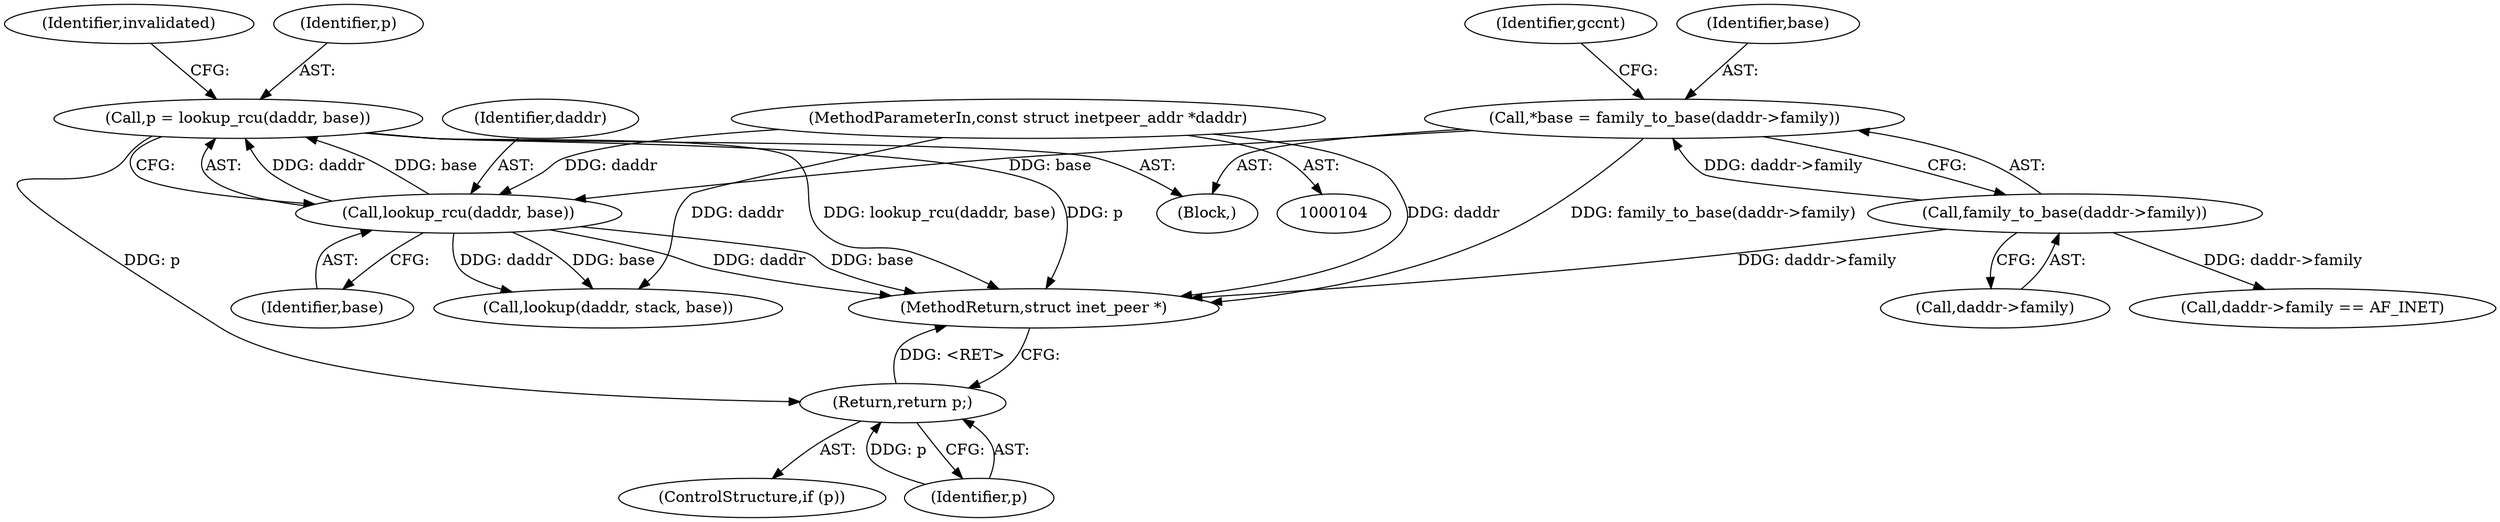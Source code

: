 digraph "0_linux_87c48fa3b4630905f98268dde838ee43626a060c@pointer" {
"1000132" [label="(Call,p = lookup_rcu(daddr, base))"];
"1000134" [label="(Call,lookup_rcu(daddr, base))"];
"1000105" [label="(MethodParameterIn,const struct inetpeer_addr *daddr)"];
"1000111" [label="(Call,*base = family_to_base(daddr->family))"];
"1000113" [label="(Call,family_to_base(daddr->family))"];
"1000148" [label="(Return,return p;)"];
"1000166" [label="(Call,lookup(daddr, stack, base))"];
"1000122" [label="(Identifier,gccnt)"];
"1000134" [label="(Call,lookup_rcu(daddr, base))"];
"1000135" [label="(Identifier,daddr)"];
"1000114" [label="(Call,daddr->family)"];
"1000138" [label="(Identifier,invalidated)"];
"1000312" [label="(MethodReturn,struct inet_peer *)"];
"1000148" [label="(Return,return p;)"];
"1000133" [label="(Identifier,p)"];
"1000136" [label="(Identifier,base)"];
"1000107" [label="(Block,)"];
"1000105" [label="(MethodParameterIn,const struct inetpeer_addr *daddr)"];
"1000146" [label="(ControlStructure,if (p))"];
"1000111" [label="(Call,*base = family_to_base(daddr->family))"];
"1000237" [label="(Call,daddr->family == AF_INET)"];
"1000113" [label="(Call,family_to_base(daddr->family))"];
"1000149" [label="(Identifier,p)"];
"1000112" [label="(Identifier,base)"];
"1000132" [label="(Call,p = lookup_rcu(daddr, base))"];
"1000132" -> "1000107"  [label="AST: "];
"1000132" -> "1000134"  [label="CFG: "];
"1000133" -> "1000132"  [label="AST: "];
"1000134" -> "1000132"  [label="AST: "];
"1000138" -> "1000132"  [label="CFG: "];
"1000132" -> "1000312"  [label="DDG: lookup_rcu(daddr, base)"];
"1000132" -> "1000312"  [label="DDG: p"];
"1000134" -> "1000132"  [label="DDG: daddr"];
"1000134" -> "1000132"  [label="DDG: base"];
"1000132" -> "1000148"  [label="DDG: p"];
"1000134" -> "1000136"  [label="CFG: "];
"1000135" -> "1000134"  [label="AST: "];
"1000136" -> "1000134"  [label="AST: "];
"1000134" -> "1000312"  [label="DDG: daddr"];
"1000134" -> "1000312"  [label="DDG: base"];
"1000105" -> "1000134"  [label="DDG: daddr"];
"1000111" -> "1000134"  [label="DDG: base"];
"1000134" -> "1000166"  [label="DDG: daddr"];
"1000134" -> "1000166"  [label="DDG: base"];
"1000105" -> "1000104"  [label="AST: "];
"1000105" -> "1000312"  [label="DDG: daddr"];
"1000105" -> "1000166"  [label="DDG: daddr"];
"1000111" -> "1000107"  [label="AST: "];
"1000111" -> "1000113"  [label="CFG: "];
"1000112" -> "1000111"  [label="AST: "];
"1000113" -> "1000111"  [label="AST: "];
"1000122" -> "1000111"  [label="CFG: "];
"1000111" -> "1000312"  [label="DDG: family_to_base(daddr->family)"];
"1000113" -> "1000111"  [label="DDG: daddr->family"];
"1000113" -> "1000114"  [label="CFG: "];
"1000114" -> "1000113"  [label="AST: "];
"1000113" -> "1000312"  [label="DDG: daddr->family"];
"1000113" -> "1000237"  [label="DDG: daddr->family"];
"1000148" -> "1000146"  [label="AST: "];
"1000148" -> "1000149"  [label="CFG: "];
"1000149" -> "1000148"  [label="AST: "];
"1000312" -> "1000148"  [label="CFG: "];
"1000148" -> "1000312"  [label="DDG: <RET>"];
"1000149" -> "1000148"  [label="DDG: p"];
}
